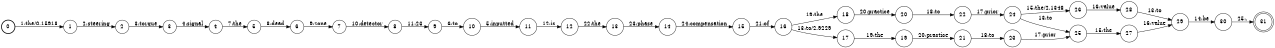 digraph FST {
rankdir = LR;
size = "8.5,11";
label = "";
center = 1;
orientation = Portrait;
ranksep = "0.4";
nodesep = "0.25";
0 [label = "0", shape = circle, style = bold, fontsize = 14]
	0 -> 1 [label = "1:the/0.15918", fontsize = 14];
1 [label = "1", shape = circle, style = solid, fontsize = 14]
	1 -> 2 [label = "2:steering", fontsize = 14];
2 [label = "2", shape = circle, style = solid, fontsize = 14]
	2 -> 3 [label = "3:torque", fontsize = 14];
3 [label = "3", shape = circle, style = solid, fontsize = 14]
	3 -> 4 [label = "4:signal", fontsize = 14];
4 [label = "4", shape = circle, style = solid, fontsize = 14]
	4 -> 5 [label = "7:the", fontsize = 14];
5 [label = "5", shape = circle, style = solid, fontsize = 14]
	5 -> 6 [label = "8:dead", fontsize = 14];
6 [label = "6", shape = circle, style = solid, fontsize = 14]
	6 -> 7 [label = "9:zone", fontsize = 14];
7 [label = "7", shape = circle, style = solid, fontsize = 14]
	7 -> 8 [label = "10:detector", fontsize = 14];
8 [label = "8", shape = circle, style = solid, fontsize = 14]
	8 -> 9 [label = "11:23", fontsize = 14];
9 [label = "9", shape = circle, style = solid, fontsize = 14]
	9 -> 10 [label = "6:to", fontsize = 14];
10 [label = "10", shape = circle, style = solid, fontsize = 14]
	10 -> 11 [label = "5:inputted", fontsize = 14];
11 [label = "11", shape = circle, style = solid, fontsize = 14]
	11 -> 12 [label = "12:is", fontsize = 14];
12 [label = "12", shape = circle, style = solid, fontsize = 14]
	12 -> 13 [label = "22:the", fontsize = 14];
13 [label = "13", shape = circle, style = solid, fontsize = 14]
	13 -> 14 [label = "23:phase", fontsize = 14];
14 [label = "14", shape = circle, style = solid, fontsize = 14]
	14 -> 15 [label = "24:compensation", fontsize = 14];
15 [label = "15", shape = circle, style = solid, fontsize = 14]
	15 -> 16 [label = "21:of", fontsize = 14];
16 [label = "16", shape = circle, style = solid, fontsize = 14]
	16 -> 18 [label = "19:the", fontsize = 14];
	16 -> 17 [label = "13:to/2.9229", fontsize = 14];
17 [label = "17", shape = circle, style = solid, fontsize = 14]
	17 -> 19 [label = "19:the", fontsize = 14];
18 [label = "18", shape = circle, style = solid, fontsize = 14]
	18 -> 20 [label = "20:practice", fontsize = 14];
19 [label = "19", shape = circle, style = solid, fontsize = 14]
	19 -> 21 [label = "20:practice", fontsize = 14];
20 [label = "20", shape = circle, style = solid, fontsize = 14]
	20 -> 22 [label = "18:to", fontsize = 14];
21 [label = "21", shape = circle, style = solid, fontsize = 14]
	21 -> 23 [label = "18:to", fontsize = 14];
22 [label = "22", shape = circle, style = solid, fontsize = 14]
	22 -> 24 [label = "17:prior", fontsize = 14];
23 [label = "23", shape = circle, style = solid, fontsize = 14]
	23 -> 25 [label = "17:prior", fontsize = 14];
24 [label = "24", shape = circle, style = solid, fontsize = 14]
	24 -> 26 [label = "15:the/2.1348", fontsize = 14];
	24 -> 25 [label = "13:to", fontsize = 14];
25 [label = "25", shape = circle, style = solid, fontsize = 14]
	25 -> 27 [label = "15:the", fontsize = 14];
26 [label = "26", shape = circle, style = solid, fontsize = 14]
	26 -> 28 [label = "16:value", fontsize = 14];
27 [label = "27", shape = circle, style = solid, fontsize = 14]
	27 -> 29 [label = "16:value", fontsize = 14];
28 [label = "28", shape = circle, style = solid, fontsize = 14]
	28 -> 29 [label = "13:to", fontsize = 14];
29 [label = "29", shape = circle, style = solid, fontsize = 14]
	29 -> 30 [label = "14:be", fontsize = 14];
30 [label = "30", shape = circle, style = solid, fontsize = 14]
	30 -> 31 [label = "25:.", fontsize = 14];
31 [label = "31", shape = doublecircle, style = solid, fontsize = 14]
}
